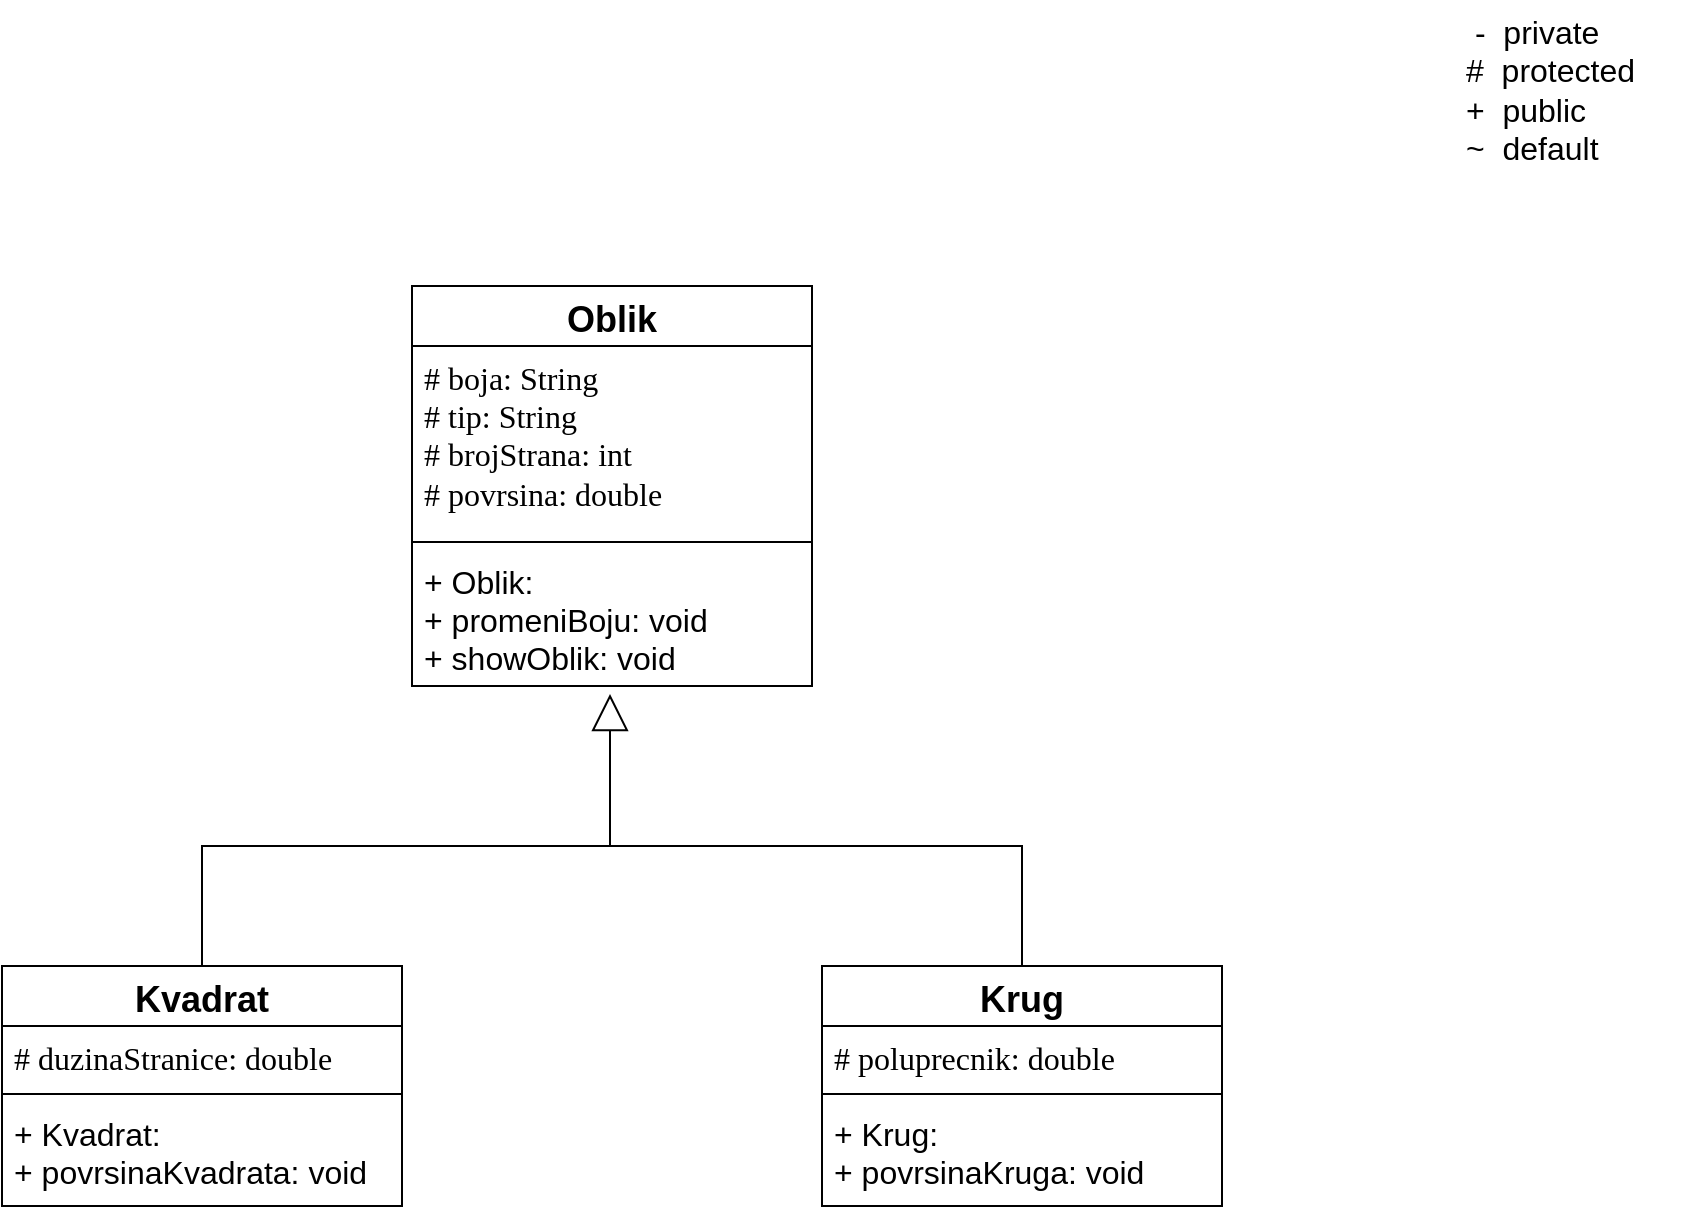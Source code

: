 <mxfile version="23.1.5" type="device">
  <diagram name="Page-1" id="e7e014a7-5840-1c2e-5031-d8a46d1fe8dd">
    <mxGraphModel dx="1114" dy="1004" grid="1" gridSize="10" guides="1" tooltips="1" connect="1" arrows="1" fold="1" page="1" pageScale="1" pageWidth="1169" pageHeight="826" background="none" math="0" shadow="0">
      <root>
        <mxCell id="0" />
        <mxCell id="1" parent="0" />
        <mxCell id="C75byAEtQrgXl-OeZrMn-50" value="&lt;div style=&quot;font-size: 16px;&quot;&gt;&lt;font style=&quot;font-size: 16px;&quot;&gt;&amp;nbsp;-&amp;nbsp; private&lt;/font&gt;&lt;/div&gt;&lt;div style=&quot;font-size: 16px;&quot;&gt;&lt;span style=&quot;background-color: initial; font-size: 16px;&quot;&gt;&lt;font style=&quot;font-size: 16px;&quot;&gt;#&amp;nbsp; protected&lt;/font&gt;&lt;/span&gt;&lt;/div&gt;&lt;div style=&quot;font-size: 16px;&quot;&gt;&lt;span style=&quot;background-color: initial; font-size: 16px;&quot;&gt;&lt;font style=&quot;font-size: 16px;&quot;&gt;+&amp;nbsp; public&lt;/font&gt;&lt;/span&gt;&lt;/div&gt;&lt;div style=&quot;font-size: 16px;&quot;&gt;&lt;span style=&quot;background-color: initial; font-size: 16px;&quot;&gt;&lt;font style=&quot;font-size: 16px;&quot;&gt;~&amp;nbsp; default&lt;/font&gt;&lt;/span&gt;&lt;/div&gt;" style="text;html=1;align=left;verticalAlign=middle;resizable=0;points=[];autosize=1;strokeColor=none;fillColor=none;fontFamily=Helvetica;textDirection=ltr;fontSize=16;" vertex="1" parent="1">
          <mxGeometry x="1010" y="40" width="110" height="90" as="geometry" />
        </mxCell>
        <mxCell id="C75byAEtQrgXl-OeZrMn-68" value="&lt;font style=&quot;font-size: 18px;&quot;&gt;Oblik&lt;/font&gt;" style="swimlane;fontStyle=1;align=center;verticalAlign=top;childLayout=stackLayout;horizontal=1;startSize=30;horizontalStack=0;resizeParent=1;resizeParentMax=0;resizeLast=0;collapsible=1;marginBottom=0;whiteSpace=wrap;html=1;fontSize=16;" vertex="1" parent="1">
          <mxGeometry x="485" y="183" width="200" height="200" as="geometry" />
        </mxCell>
        <mxCell id="C75byAEtQrgXl-OeZrMn-69" value="&lt;font style=&quot;font-size: 16px;&quot; face=&quot;Tahoma&quot;&gt;# boja: String&lt;br&gt;# tip: String&lt;br&gt;# brojStrana: int&lt;br&gt;# povrsina: double&lt;br&gt;&lt;/font&gt;&lt;div style=&quot;font-size: 16px;&quot;&gt;&lt;br&gt;&lt;/div&gt;" style="text;strokeColor=none;fillColor=none;align=left;verticalAlign=top;spacingLeft=4;spacingRight=4;overflow=hidden;rotatable=0;points=[[0,0.5],[1,0.5]];portConstraint=eastwest;whiteSpace=wrap;html=1;" vertex="1" parent="C75byAEtQrgXl-OeZrMn-68">
          <mxGeometry y="30" width="200" height="94" as="geometry" />
        </mxCell>
        <mxCell id="C75byAEtQrgXl-OeZrMn-70" value="" style="line;strokeWidth=1;fillColor=none;align=left;verticalAlign=middle;spacingTop=-1;spacingLeft=3;spacingRight=3;rotatable=0;labelPosition=right;points=[];portConstraint=eastwest;strokeColor=inherit;" vertex="1" parent="C75byAEtQrgXl-OeZrMn-68">
          <mxGeometry y="124" width="200" height="8" as="geometry" />
        </mxCell>
        <mxCell id="C75byAEtQrgXl-OeZrMn-71" value="&lt;font style=&quot;font-size: 16px;&quot;&gt;+ Oblik:&lt;br&gt;+ promeniBoju: void&lt;br&gt;+ showOblik: void&lt;br&gt;&lt;/font&gt;" style="text;strokeColor=none;fillColor=none;align=left;verticalAlign=top;spacingLeft=4;spacingRight=4;overflow=hidden;rotatable=0;points=[[0,0.5],[1,0.5]];portConstraint=eastwest;whiteSpace=wrap;html=1;" vertex="1" parent="C75byAEtQrgXl-OeZrMn-68">
          <mxGeometry y="132" width="200" height="68" as="geometry" />
        </mxCell>
        <mxCell id="C75byAEtQrgXl-OeZrMn-77" value="" style="html=1;verticalAlign=bottom;endArrow=block;curved=0;rounded=0;strokeWidth=1;startArrow=none;startFill=0;endFill=0;endSize=16;startSize=0;jumpSize=10;" edge="1" parent="1">
          <mxGeometry width="80" relative="1" as="geometry">
            <mxPoint x="584" y="463" as="sourcePoint" />
            <mxPoint x="584" y="387" as="targetPoint" />
          </mxGeometry>
        </mxCell>
        <mxCell id="C75byAEtQrgXl-OeZrMn-80" value="&lt;font style=&quot;font-size: 18px;&quot;&gt;Kvadrat&lt;/font&gt;" style="swimlane;fontStyle=1;align=center;verticalAlign=top;childLayout=stackLayout;horizontal=1;startSize=30;horizontalStack=0;resizeParent=1;resizeParentMax=0;resizeLast=0;collapsible=1;marginBottom=0;whiteSpace=wrap;html=1;fontSize=16;" vertex="1" parent="1">
          <mxGeometry x="280" y="523" width="200" height="120" as="geometry" />
        </mxCell>
        <mxCell id="C75byAEtQrgXl-OeZrMn-81" value="&lt;font style=&quot;font-size: 16px;&quot; face=&quot;Tahoma&quot;&gt;# duzinaStranice: double&lt;br&gt;&lt;br&gt;&lt;/font&gt;&lt;div style=&quot;font-size: 16px;&quot;&gt;&lt;br&gt;&lt;/div&gt;" style="text;strokeColor=none;fillColor=none;align=left;verticalAlign=top;spacingLeft=4;spacingRight=4;overflow=hidden;rotatable=0;points=[[0,0.5],[1,0.5]];portConstraint=eastwest;whiteSpace=wrap;html=1;" vertex="1" parent="C75byAEtQrgXl-OeZrMn-80">
          <mxGeometry y="30" width="200" height="30" as="geometry" />
        </mxCell>
        <mxCell id="C75byAEtQrgXl-OeZrMn-82" value="" style="line;strokeWidth=1;fillColor=none;align=left;verticalAlign=middle;spacingTop=-1;spacingLeft=3;spacingRight=3;rotatable=0;labelPosition=right;points=[];portConstraint=eastwest;strokeColor=inherit;" vertex="1" parent="C75byAEtQrgXl-OeZrMn-80">
          <mxGeometry y="60" width="200" height="8" as="geometry" />
        </mxCell>
        <mxCell id="C75byAEtQrgXl-OeZrMn-83" value="&lt;font style=&quot;font-size: 16px;&quot;&gt;+ Kvadrat:&lt;br&gt;+ povrsinaKvadrata: void&lt;br&gt;&lt;/font&gt;" style="text;strokeColor=none;fillColor=none;align=left;verticalAlign=top;spacingLeft=4;spacingRight=4;overflow=hidden;rotatable=0;points=[[0,0.5],[1,0.5]];portConstraint=eastwest;whiteSpace=wrap;html=1;" vertex="1" parent="C75byAEtQrgXl-OeZrMn-80">
          <mxGeometry y="68" width="200" height="52" as="geometry" />
        </mxCell>
        <mxCell id="C75byAEtQrgXl-OeZrMn-85" value="" style="shape=partialRectangle;whiteSpace=wrap;html=1;bottom=1;right=1;left=1;top=0;fillColor=none;routingCenterX=-0.5;rotation=-180;" vertex="1" parent="1">
          <mxGeometry x="380" y="463" width="410" height="60" as="geometry" />
        </mxCell>
        <mxCell id="C75byAEtQrgXl-OeZrMn-86" value="&lt;font style=&quot;font-size: 18px;&quot;&gt;Krug&lt;/font&gt;" style="swimlane;fontStyle=1;align=center;verticalAlign=top;childLayout=stackLayout;horizontal=1;startSize=30;horizontalStack=0;resizeParent=1;resizeParentMax=0;resizeLast=0;collapsible=1;marginBottom=0;whiteSpace=wrap;html=1;fontSize=16;" vertex="1" parent="1">
          <mxGeometry x="690" y="523" width="200" height="120" as="geometry" />
        </mxCell>
        <mxCell id="C75byAEtQrgXl-OeZrMn-87" value="&lt;font style=&quot;font-size: 16px;&quot; face=&quot;Tahoma&quot;&gt;# poluprecnik: double&lt;br&gt;&lt;br&gt;&lt;/font&gt;&lt;div style=&quot;font-size: 16px;&quot;&gt;&lt;br&gt;&lt;/div&gt;" style="text;strokeColor=none;fillColor=none;align=left;verticalAlign=top;spacingLeft=4;spacingRight=4;overflow=hidden;rotatable=0;points=[[0,0.5],[1,0.5]];portConstraint=eastwest;whiteSpace=wrap;html=1;" vertex="1" parent="C75byAEtQrgXl-OeZrMn-86">
          <mxGeometry y="30" width="200" height="30" as="geometry" />
        </mxCell>
        <mxCell id="C75byAEtQrgXl-OeZrMn-88" value="" style="line;strokeWidth=1;fillColor=none;align=left;verticalAlign=middle;spacingTop=-1;spacingLeft=3;spacingRight=3;rotatable=0;labelPosition=right;points=[];portConstraint=eastwest;strokeColor=inherit;" vertex="1" parent="C75byAEtQrgXl-OeZrMn-86">
          <mxGeometry y="60" width="200" height="8" as="geometry" />
        </mxCell>
        <mxCell id="C75byAEtQrgXl-OeZrMn-89" value="&lt;font style=&quot;font-size: 16px;&quot;&gt;+ Krug:&lt;br&gt;+ povrsinaKruga: void&lt;br&gt;&lt;/font&gt;" style="text;strokeColor=none;fillColor=none;align=left;verticalAlign=top;spacingLeft=4;spacingRight=4;overflow=hidden;rotatable=0;points=[[0,0.5],[1,0.5]];portConstraint=eastwest;whiteSpace=wrap;html=1;" vertex="1" parent="C75byAEtQrgXl-OeZrMn-86">
          <mxGeometry y="68" width="200" height="52" as="geometry" />
        </mxCell>
      </root>
    </mxGraphModel>
  </diagram>
</mxfile>
